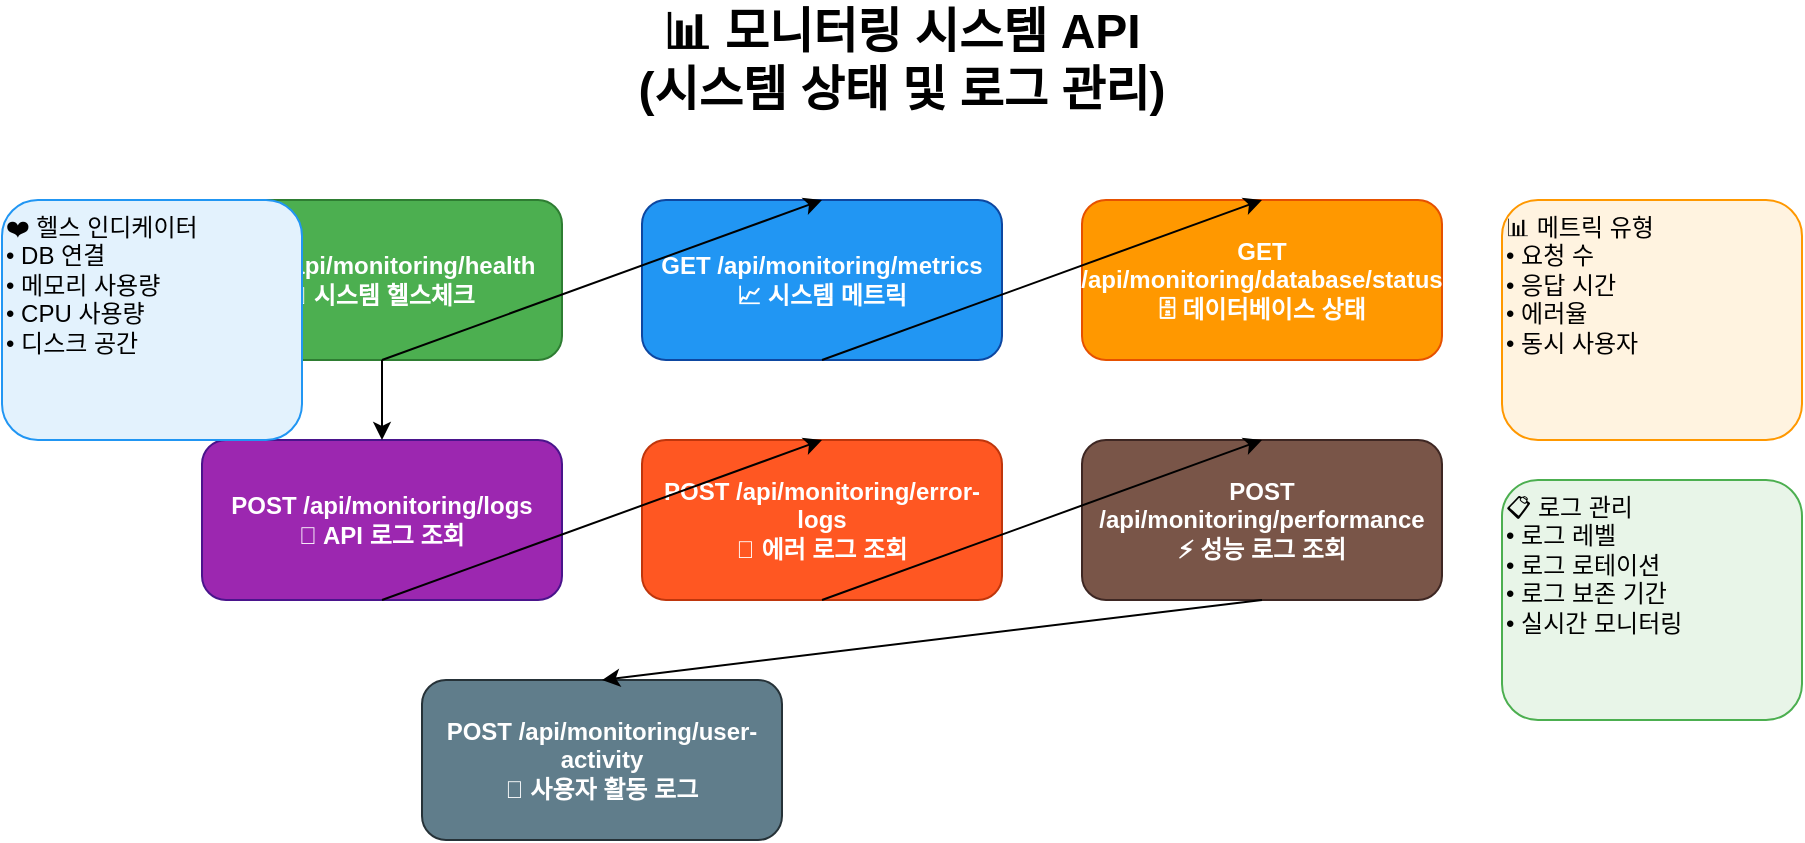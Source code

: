 <mxfile version="24.7.5" type="device">
  <diagram name="모니터링 시스템 API" id="monitoring-diagram">
    <mxGraphModel dx="1422" dy="794" grid="1" gridSize="10" guides="1" tooltips="1" connect="1" arrows="1" fold="1" page="1" pageScale="1" pageWidth="1169" pageHeight="827" math="0" shadow="0">
      <root>
        <mxCell id="0"/>
        <mxCell id="1" parent="0"/>
        <mxCell id="title" value="📊 모니터링 시스템 API&#xa;(시스템 상태 및 로그 관리)" style="text;html=1;strokeColor=none;fillColor=none;align=center;verticalAlign=middle;whiteSpace=wrap;rounded=0;fontSize=24;fontStyle=1" parent="1" vertex="1">
          <mxGeometry x="350" y="20" width="400" height="60" as="geometry"/>
        </mxCell>
        <mxCell id="system-health" value="GET /api/monitoring/health&#xa;💚 시스템 헬스체크" style="rounded=1;whiteSpace=wrap;html=1;fillColor=#4CAF50;strokeColor=#2E7D32;fontColor=#FFFFFF;fontSize=12;fontStyle=1" parent="1" vertex="1">
          <mxGeometry x="200" y="120" width="180" height="80" as="geometry"/>
        </mxCell>
        <mxCell id="system-metrics" value="GET /api/monitoring/metrics&#xa;📈 시스템 메트릭" style="rounded=1;whiteSpace=wrap;html=1;fillColor=#2196F3;strokeColor=#0D47A1;fontColor=#FFFFFF;fontSize=12;fontStyle=1" parent="1" vertex="1">
          <mxGeometry x="420" y="120" width="180" height="80" as="geometry"/>
        </mxCell>
        <mxCell id="database-status" value="GET /api/monitoring/database/status&#xa;🗄️ 데이터베이스 상태" style="rounded=1;whiteSpace=wrap;html=1;fillColor=#FF9800;strokeColor=#E65100;fontColor=#FFFFFF;fontSize=12;fontStyle=1" parent="1" vertex="1">
          <mxGeometry x="640" y="120" width="180" height="80" as="geometry"/>
        </mxCell>
        <mxCell id="api-logs" value="POST /api/monitoring/logs&#xa;📝 API 로그 조회" style="rounded=1;whiteSpace=wrap;html=1;fillColor=#9C27B0;strokeColor=#4A148C;fontColor=#FFFFFF;fontSize=12;fontStyle=1" parent="1" vertex="1">
          <mxGeometry x="200" y="240" width="180" height="80" as="geometry"/>
        </mxCell>
        <mxCell id="error-logs" value="POST /api/monitoring/error-logs&#xa;🚨 에러 로그 조회" style="rounded=1;whiteSpace=wrap;html=1;fillColor=#FF5722;strokeColor=#BF360C;fontColor=#FFFFFF;fontSize=12;fontStyle=1" parent="1" vertex="1">
          <mxGeometry x="420" y="240" width="180" height="80" as="geometry"/>
        </mxCell>
        <mxCell id="performance-logs" value="POST /api/monitoring/performance&#xa;⚡ 성능 로그 조회" style="rounded=1;whiteSpace=wrap;html=1;fillColor=#795548;strokeColor=#3E2723;fontColor=#FFFFFF;fontSize=12;fontStyle=1" parent="1" vertex="1">
          <mxGeometry x="640" y="240" width="180" height="80" as="geometry"/>
        </mxCell>
        <mxCell id="user-activity" value="POST /api/monitoring/user-activity&#xa;👥 사용자 활동 로그" style="rounded=1;whiteSpace=wrap;html=1;fillColor=#607D8B;strokeColor=#263238;fontColor=#FFFFFF;fontSize=12;fontStyle=1" parent="1" vertex="1">
          <mxGeometry x="310" y="360" width="180" height="80" as="geometry"/>
        </mxCell>
        <mxCell id="health-indicators" value="❤️ 헬스 인디케이터&#xa;• DB 연결&#xa;• 메모리 사용량&#xa;• CPU 사용량&#xa;• 디스크 공간" style="text;html=1;strokeColor=#2196F3;fillColor=#E3F2FD;align=left;verticalAlign=top;whiteSpace=wrap;rounded=1;fontSize=12" parent="1" vertex="1">
          <mxGeometry x="100" y="120" width="150" height="120" as="geometry"/>
        </mxCell>
        <mxCell id="metrics-types" value="📊 메트릭 유형&#xa;• 요청 수&#xa;• 응답 시간&#xa;• 에러율&#xa;• 동시 사용자" style="text;html=1;strokeColor=#FF9800;fillColor=#FFF3E0;align=left;verticalAlign=top;whiteSpace=wrap;rounded=1;fontSize=12" parent="1" vertex="1">
          <mxGeometry x="850" y="120" width="150" height="120" as="geometry"/>
        </mxCell>
        <mxCell id="log-management" value="📋 로그 관리&#xa;• 로그 레벨&#xa;• 로그 로테이션&#xa;• 로그 보존 기간&#xa;• 실시간 모니터링" style="text;html=1;strokeColor=#4CAF50;fillColor=#E8F5E8;align=left;verticalAlign=top;whiteSpace=wrap;rounded=1;fontSize=12" parent="1" vertex="1">
          <mxGeometry x="850" y="260" width="150" height="120" as="geometry"/>
        </mxCell>
        <mxCell id="flow1" value="" style="endArrow=classic;html=1;rounded=0;exitX=0.5;exitY=1;entryX=0.5;entryY=0" parent="1" source="system-health" target="system-metrics" edge="1">
          <mxGeometry width="50" height="50" relative="1" as="geometry">
            <mxPoint x="-20" y="30" as="sourcePoint"/>
            <mxPoint x="30" y="-20" as="targetPoint"/>
          </mxGeometry>
        </mxCell>
        <mxCell id="flow2" value="" style="endArrow=classic;html=1;rounded=0;exitX=0.5;exitY=1;entryX=0.5;entryY=0" parent="1" source="system-metrics" target="database-status" edge="1">
          <mxGeometry width="50" height="50" relative="1" as="geometry">
            <mxPoint x="-20" y="30" as="sourcePoint"/>
            <mxPoint x="30" y="-20" as="targetPoint"/>
          </mxGeometry>
        </mxCell>
        <mxCell id="flow3" value="" style="endArrow=classic;html=1;rounded=0;exitX=0.5;exitY=1;entryX=0.5;entryY=0" parent="1" source="system-health" target="api-logs" edge="1">
          <mxGeometry width="50" height="50" relative="1" as="geometry">
            <mxPoint x="-20" y="30" as="sourcePoint"/>
            <mxPoint x="30" y="-20" as="targetPoint"/>
          </mxGeometry>
        </mxCell>
        <mxCell id="flow4" value="" style="endArrow=classic;html=1;rounded=0;exitX=0.5;exitY=1;entryX=0.5;entryY=0" parent="1" source="api-logs" target="error-logs" edge="1">
          <mxGeometry width="50" height="50" relative="1" as="geometry">
            <mxPoint x="-20" y="30" as="sourcePoint"/>
            <mxPoint x="30" y="-20" as="targetPoint"/>
          </mxGeometry>
        </mxCell>
        <mxCell id="flow5" value="" style="endArrow=classic;html=1;rounded=0;exitX=0.5;exitY=1;entryX=0.5;entryY=0" parent="1" source="error-logs" target="performance-logs" edge="1">
          <mxGeometry width="50" height="50" relative="1" as="geometry">
            <mxPoint x="-20" y="30" as="sourcePoint"/>
            <mxPoint x="30" y="-20" as="targetPoint"/>
          </mxGeometry>
        </mxCell>
        <mxCell id="flow6" value="" style="endArrow=classic;html=1;rounded=0;exitX=0.5;exitY=1;entryX=0.5;entryY=0" parent="1" source="performance-logs" target="user-activity" edge="1">
          <mxGeometry width="50" height="50" relative="1" as="geometry">
            <mxPoint x="-20" y="30" as="sourcePoint"/>
            <mxPoint x="30" y="-20" as="targetPoint"/>
          </mxCell>
        </mxCell>
        <mxCell id="legend" value="🎨 범례&#xa;🟢 GET - 헬스체크&#xa;🔵 GET - 메트릭&#xa;🟠 GET - DB상태&#xa;🟣 POST - API로그&#xa;🟡 POST - 에러로그&#xa;🟤 POST - 성능로그&#xa;🔵 POST - 사용자활동" style="text;html=1;strokeColor=none;fillColor=#F5F5F5;align=left;verticalAlign=top;whiteSpace=wrap;rounded=1;fontSize=10" parent="1" vertex="1">
          <mxGeometry x="100" y="480" width="200" height="140" as="geometry"/>
        </mxCell>
      </root>
    </mxGraphModel>
  </diagram>
</mxfile>